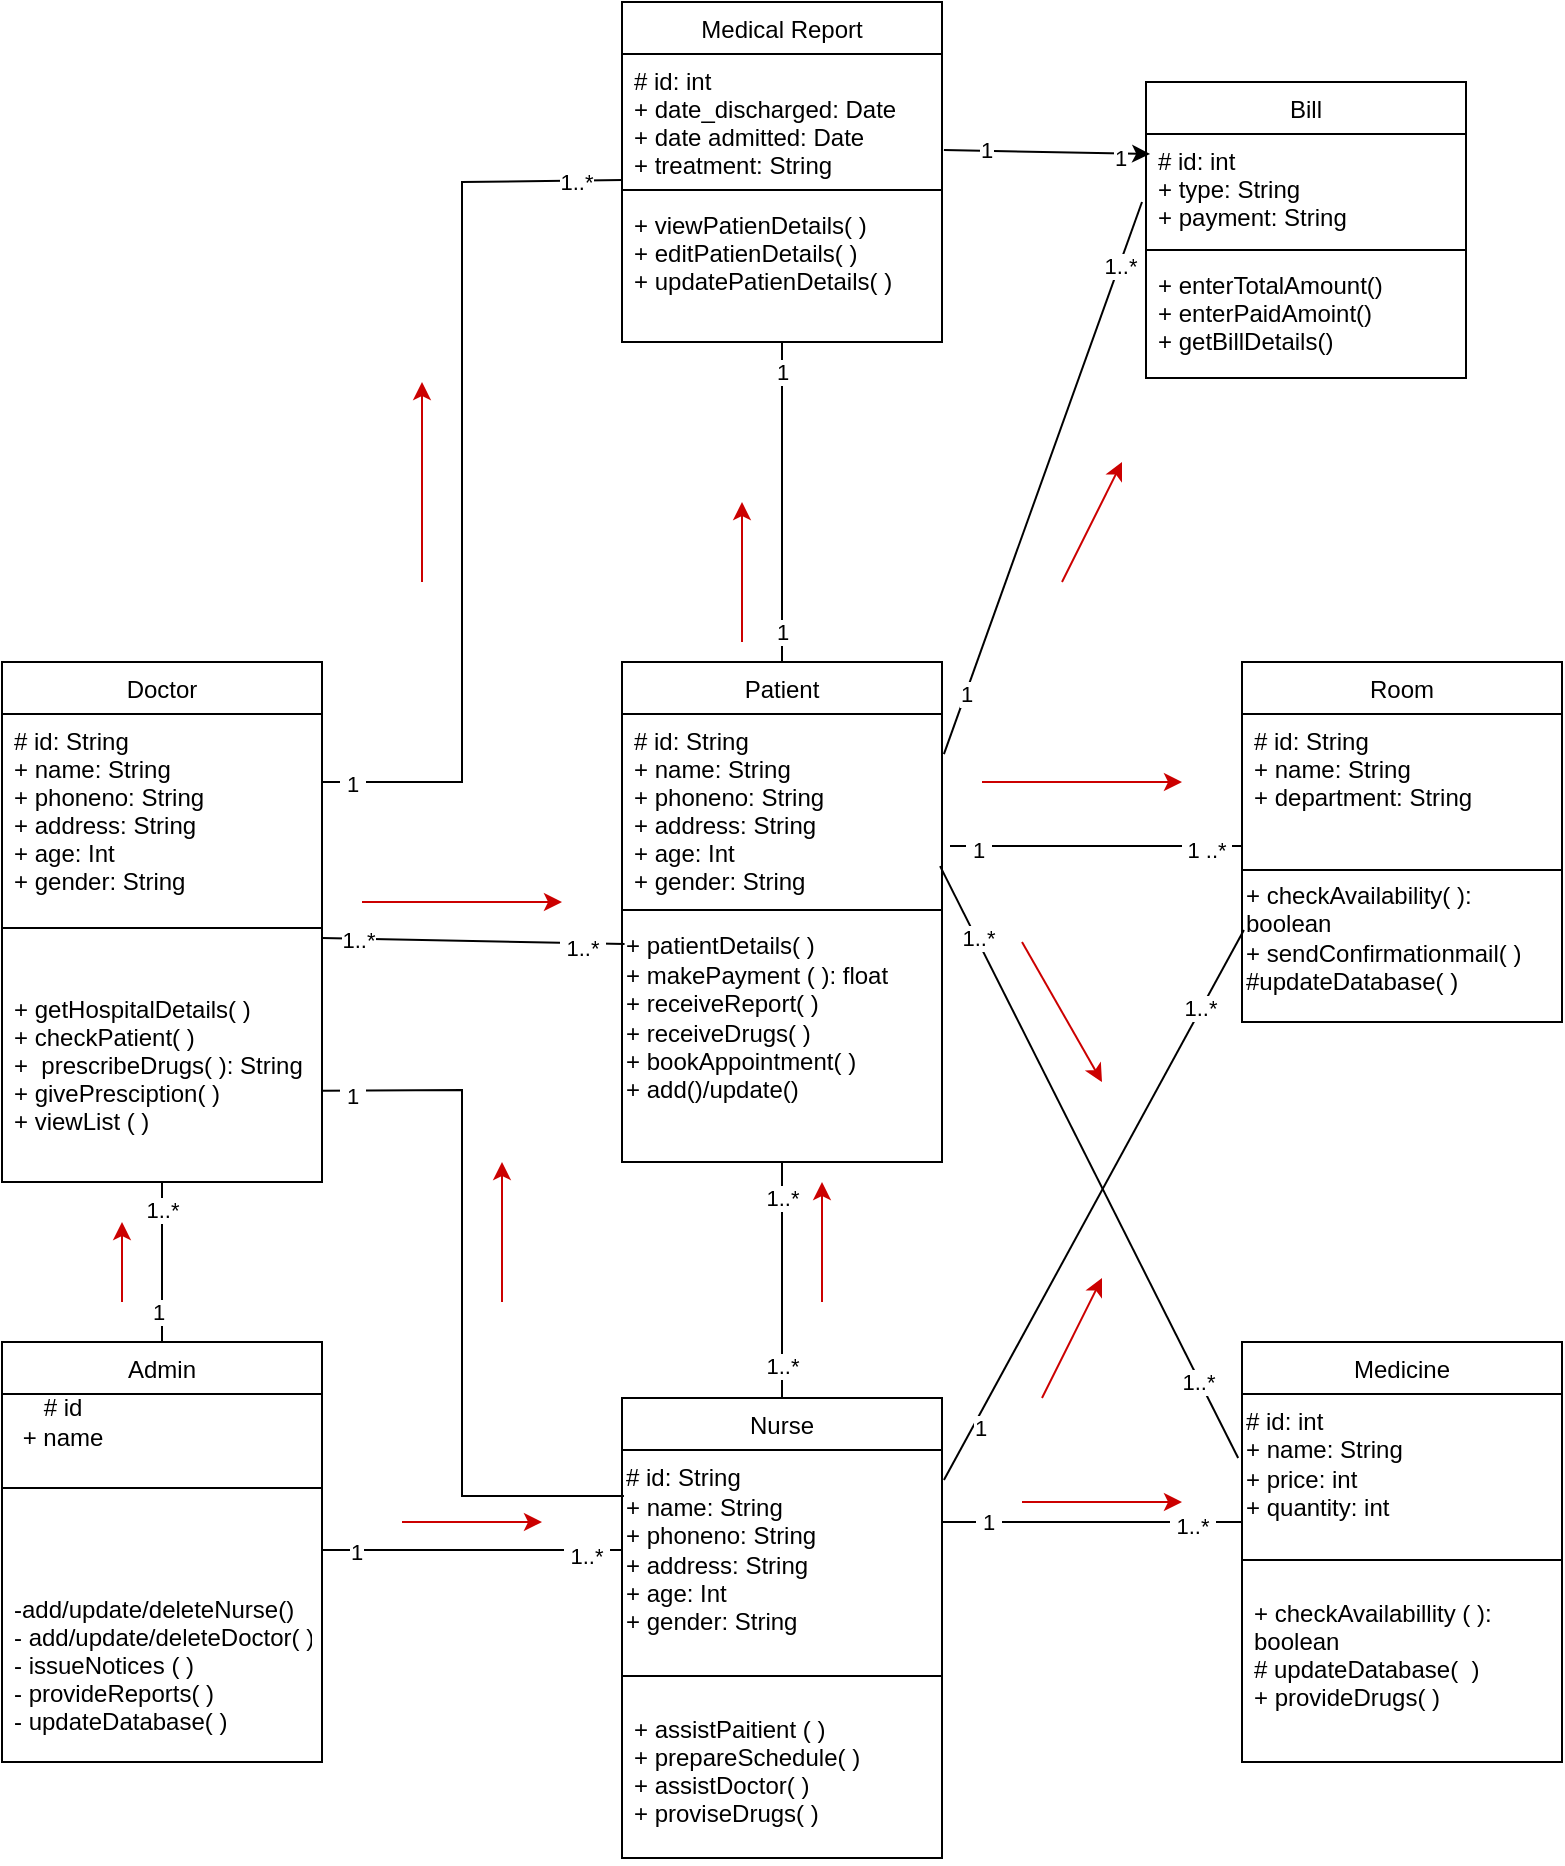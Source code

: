 <mxfile version="20.8.21" type="device"><diagram id="C5RBs43oDa-KdzZeNtuy" name="Page-1"><mxGraphModel dx="1433" dy="707" grid="1" gridSize="10" guides="1" tooltips="1" connect="1" arrows="1" fold="1" page="1" pageScale="1" pageWidth="827" pageHeight="1169" math="0" shadow="0"><root><mxCell id="WIyWlLk6GJQsqaUBKTNV-0"/><mxCell id="WIyWlLk6GJQsqaUBKTNV-1" parent="WIyWlLk6GJQsqaUBKTNV-0"/><mxCell id="zkfFHV4jXpPFQw0GAbJ--0" value="Medical Report" style="swimlane;fontStyle=0;align=center;verticalAlign=top;childLayout=stackLayout;horizontal=1;startSize=26;horizontalStack=0;resizeParent=1;resizeLast=0;collapsible=1;marginBottom=0;rounded=0;shadow=0;strokeWidth=1;" parent="WIyWlLk6GJQsqaUBKTNV-1" vertex="1"><mxGeometry x="360" y="30" width="160" height="170" as="geometry"><mxRectangle x="230" y="140" width="160" height="26" as="alternateBounds"/></mxGeometry></mxCell><mxCell id="zkfFHV4jXpPFQw0GAbJ--1" value="# id: int&#10;+ date_discharged: Date&#10;+ date admitted: Date&#10;+ treatment: String" style="text;align=left;verticalAlign=top;spacingLeft=4;spacingRight=4;overflow=hidden;rotatable=0;points=[[0,0.5],[1,0.5]];portConstraint=eastwest;" parent="zkfFHV4jXpPFQw0GAbJ--0" vertex="1"><mxGeometry y="26" width="160" height="64" as="geometry"/></mxCell><mxCell id="zkfFHV4jXpPFQw0GAbJ--4" value="" style="line;html=1;strokeWidth=1;align=left;verticalAlign=middle;spacingTop=-1;spacingLeft=3;spacingRight=3;rotatable=0;labelPosition=right;points=[];portConstraint=eastwest;" parent="zkfFHV4jXpPFQw0GAbJ--0" vertex="1"><mxGeometry y="90" width="160" height="8" as="geometry"/></mxCell><mxCell id="zkfFHV4jXpPFQw0GAbJ--5" value="+ viewPatienDetails( )&#10;+ editPatienDetails( )&#10;+ updatePatienDetails( )" style="text;align=left;verticalAlign=top;spacingLeft=4;spacingRight=4;overflow=hidden;rotatable=0;points=[[0,0.5],[1,0.5]];portConstraint=eastwest;" parent="zkfFHV4jXpPFQw0GAbJ--0" vertex="1"><mxGeometry y="98" width="160" height="60" as="geometry"/></mxCell><mxCell id="zkfFHV4jXpPFQw0GAbJ--6" value="Doctor" style="swimlane;fontStyle=0;align=center;verticalAlign=top;childLayout=stackLayout;horizontal=1;startSize=26;horizontalStack=0;resizeParent=1;resizeLast=0;collapsible=1;marginBottom=0;rounded=0;shadow=0;strokeWidth=1;" parent="WIyWlLk6GJQsqaUBKTNV-1" vertex="1"><mxGeometry x="50" y="360" width="160" height="260" as="geometry"><mxRectangle x="130" y="380" width="160" height="26" as="alternateBounds"/></mxGeometry></mxCell><mxCell id="zkfFHV4jXpPFQw0GAbJ--7" value="# id: String&#10;+ name: String &#10;+ phoneno: String&#10;+ address: String&#10;+ age: Int&#10;+ gender: String" style="text;align=left;verticalAlign=top;spacingLeft=4;spacingRight=4;overflow=hidden;rotatable=0;points=[[0,0.5],[1,0.5]];portConstraint=eastwest;" parent="zkfFHV4jXpPFQw0GAbJ--6" vertex="1"><mxGeometry y="26" width="160" height="94" as="geometry"/></mxCell><mxCell id="zkfFHV4jXpPFQw0GAbJ--9" value="" style="line;html=1;strokeWidth=1;align=left;verticalAlign=middle;spacingTop=-1;spacingLeft=3;spacingRight=3;rotatable=0;labelPosition=right;points=[];portConstraint=eastwest;" parent="zkfFHV4jXpPFQw0GAbJ--6" vertex="1"><mxGeometry y="120" width="160" height="26" as="geometry"/></mxCell><mxCell id="zkfFHV4jXpPFQw0GAbJ--11" value="&#10;+ getHospitalDetails( )&#10;+ checkPatient( )&#10;+  prescribeDrugs( ): String&#10;+ givePresciption( )&#10;+ viewList ( ) &#10;" style="text;align=left;verticalAlign=top;spacingLeft=4;spacingRight=4;overflow=hidden;rotatable=0;points=[[0,0.5],[1,0.5]];portConstraint=eastwest;" parent="zkfFHV4jXpPFQw0GAbJ--6" vertex="1"><mxGeometry y="146" width="160" height="94" as="geometry"/></mxCell><mxCell id="zkfFHV4jXpPFQw0GAbJ--13" value="Patient" style="swimlane;fontStyle=0;align=center;verticalAlign=top;childLayout=stackLayout;horizontal=1;startSize=26;horizontalStack=0;resizeParent=1;resizeLast=0;collapsible=1;marginBottom=0;rounded=0;shadow=0;strokeWidth=1;" parent="WIyWlLk6GJQsqaUBKTNV-1" vertex="1"><mxGeometry x="360" y="360" width="160" height="250" as="geometry"><mxRectangle x="340" y="380" width="170" height="26" as="alternateBounds"/></mxGeometry></mxCell><mxCell id="zkfFHV4jXpPFQw0GAbJ--14" value="# id: String&#10;+ name: String &#10;+ phoneno: String&#10;+ address: String&#10;+ age: Int&#10;+ gender: String" style="text;align=left;verticalAlign=top;spacingLeft=4;spacingRight=4;overflow=hidden;rotatable=0;points=[[0,0.5],[1,0.5]];portConstraint=eastwest;" parent="zkfFHV4jXpPFQw0GAbJ--13" vertex="1"><mxGeometry y="26" width="160" height="94" as="geometry"/></mxCell><mxCell id="zkfFHV4jXpPFQw0GAbJ--15" value="" style="line;html=1;strokeWidth=1;align=left;verticalAlign=middle;spacingTop=-1;spacingLeft=3;spacingRight=3;rotatable=0;labelPosition=right;points=[];portConstraint=eastwest;" parent="zkfFHV4jXpPFQw0GAbJ--13" vertex="1"><mxGeometry y="120" width="160" height="8" as="geometry"/></mxCell><mxCell id="Yox9DjW_6zRFUAL1QW_q-29" value="+ patientDetails( )&lt;br&gt;+ makePayment ( ): float&lt;br&gt;+ receiveReport( )&lt;br&gt;+ receiveDrugs( )&lt;br&gt;+ bookAppointment( )&lt;br&gt;+ add()/update()" style="text;html=1;align=left;verticalAlign=middle;resizable=0;points=[];autosize=1;strokeColor=none;fillColor=none;" parent="zkfFHV4jXpPFQw0GAbJ--13" vertex="1"><mxGeometry y="128" width="160" height="100" as="geometry"/></mxCell><mxCell id="Yox9DjW_6zRFUAL1QW_q-0" value="Admin" style="swimlane;fontStyle=0;align=center;verticalAlign=top;childLayout=stackLayout;horizontal=1;startSize=26;horizontalStack=0;resizeParent=1;resizeLast=0;collapsible=1;marginBottom=0;rounded=0;shadow=0;strokeWidth=1;" parent="WIyWlLk6GJQsqaUBKTNV-1" vertex="1"><mxGeometry x="50" y="700" width="160" height="210" as="geometry"><mxRectangle x="130" y="380" width="160" height="26" as="alternateBounds"/></mxGeometry></mxCell><mxCell id="Yox9DjW_6zRFUAL1QW_q-2" value="" style="line;html=1;strokeWidth=1;align=left;verticalAlign=middle;spacingTop=-1;spacingLeft=3;spacingRight=3;rotatable=0;labelPosition=right;points=[];portConstraint=eastwest;" parent="Yox9DjW_6zRFUAL1QW_q-0" vertex="1"><mxGeometry y="26" width="160" height="94" as="geometry"/></mxCell><mxCell id="Yox9DjW_6zRFUAL1QW_q-3" value="-add/update/deleteNurse()&#10;- add/update/deleteDoctor( )&#10;- issueNotices ( )&#10;- provideReports( )&#10;- updateDatabase( )" style="text;align=left;verticalAlign=top;spacingLeft=4;spacingRight=4;overflow=hidden;rotatable=0;points=[[0,0.5],[1,0.5]];portConstraint=eastwest;" parent="Yox9DjW_6zRFUAL1QW_q-0" vertex="1"><mxGeometry y="120" width="160" height="90" as="geometry"/></mxCell><mxCell id="Yox9DjW_6zRFUAL1QW_q-5" value="" style="endArrow=none;html=1;rounded=0;entryX=0.5;entryY=1;entryDx=0;entryDy=0;exitX=0.5;exitY=0;exitDx=0;exitDy=0;" parent="WIyWlLk6GJQsqaUBKTNV-1" source="Yox9DjW_6zRFUAL1QW_q-0" target="zkfFHV4jXpPFQw0GAbJ--6" edge="1"><mxGeometry width="50" height="50" relative="1" as="geometry"><mxPoint x="200" y="690" as="sourcePoint"/><mxPoint x="220" y="630" as="targetPoint"/></mxGeometry></mxCell><mxCell id="LZHQpH6owTR6EA5wWisW-12" value="1" style="edgeLabel;html=1;align=center;verticalAlign=middle;resizable=0;points=[];" vertex="1" connectable="0" parent="Yox9DjW_6zRFUAL1QW_q-5"><mxGeometry x="-0.625" y="2" relative="1" as="geometry"><mxPoint as="offset"/></mxGeometry></mxCell><mxCell id="LZHQpH6owTR6EA5wWisW-13" value="1..*" style="edgeLabel;html=1;align=center;verticalAlign=middle;resizable=0;points=[];" vertex="1" connectable="0" parent="Yox9DjW_6zRFUAL1QW_q-5"><mxGeometry x="0.65" relative="1" as="geometry"><mxPoint as="offset"/></mxGeometry></mxCell><mxCell id="Yox9DjW_6zRFUAL1QW_q-8" value="Nurse" style="swimlane;fontStyle=0;align=center;verticalAlign=top;childLayout=stackLayout;horizontal=1;startSize=26;horizontalStack=0;resizeParent=1;resizeLast=0;collapsible=1;marginBottom=0;rounded=0;shadow=0;strokeWidth=1;" parent="WIyWlLk6GJQsqaUBKTNV-1" vertex="1"><mxGeometry x="360" y="728" width="160" height="230" as="geometry"><mxRectangle x="130" y="380" width="160" height="26" as="alternateBounds"/></mxGeometry></mxCell><mxCell id="Yox9DjW_6zRFUAL1QW_q-12" value="# id: String&lt;br style=&quot;border-color: var(--border-color); padding: 0px; margin: 0px;&quot;&gt;+ name: String&amp;nbsp;&lt;br style=&quot;border-color: var(--border-color); padding: 0px; margin: 0px;&quot;&gt;+ phoneno: String&lt;br style=&quot;border-color: var(--border-color); padding: 0px; margin: 0px;&quot;&gt;+ address: String&lt;br style=&quot;border-color: var(--border-color); padding: 0px; margin: 0px;&quot;&gt;+ age: Int&lt;br style=&quot;border-color: var(--border-color); padding: 0px; margin: 0px;&quot;&gt;+ gender: String" style="text;html=1;align=left;verticalAlign=middle;resizable=0;points=[];autosize=1;strokeColor=none;fillColor=none;" parent="Yox9DjW_6zRFUAL1QW_q-8" vertex="1"><mxGeometry y="26" width="160" height="100" as="geometry"/></mxCell><mxCell id="Yox9DjW_6zRFUAL1QW_q-9" value="" style="line;html=1;strokeWidth=1;align=left;verticalAlign=middle;spacingTop=-1;spacingLeft=3;spacingRight=3;rotatable=0;labelPosition=right;points=[];portConstraint=eastwest;" parent="Yox9DjW_6zRFUAL1QW_q-8" vertex="1"><mxGeometry y="126" width="160" height="26" as="geometry"/></mxCell><mxCell id="Yox9DjW_6zRFUAL1QW_q-10" value="+ assistPaitient ( )&#10;+ prepareSchedule( )&#10;+ assistDoctor( )&#10;+ proviseDrugs( )" style="text;align=left;verticalAlign=top;spacingLeft=4;spacingRight=4;overflow=hidden;rotatable=0;points=[[0,0.5],[1,0.5]];portConstraint=eastwest;" parent="Yox9DjW_6zRFUAL1QW_q-8" vertex="1"><mxGeometry y="152" width="160" height="78" as="geometry"/></mxCell><mxCell id="Yox9DjW_6zRFUAL1QW_q-21" value="" style="endArrow=none;html=1;rounded=0;" parent="WIyWlLk6GJQsqaUBKTNV-1" edge="1"><mxGeometry width="50" height="50" relative="1" as="geometry"><mxPoint x="210" y="804" as="sourcePoint"/><mxPoint x="360" y="804" as="targetPoint"/></mxGeometry></mxCell><mxCell id="Yox9DjW_6zRFUAL1QW_q-22" value="1" style="edgeLabel;html=1;align=center;verticalAlign=middle;resizable=0;points=[];" parent="Yox9DjW_6zRFUAL1QW_q-21" vertex="1" connectable="0"><mxGeometry x="-0.782" y="-1" relative="1" as="geometry"><mxPoint as="offset"/></mxGeometry></mxCell><mxCell id="Yox9DjW_6zRFUAL1QW_q-24" value="Medicine" style="swimlane;fontStyle=0;align=center;verticalAlign=top;childLayout=stackLayout;horizontal=1;startSize=26;horizontalStack=0;resizeParent=1;resizeLast=0;collapsible=1;marginBottom=0;rounded=0;shadow=0;strokeWidth=1;" parent="WIyWlLk6GJQsqaUBKTNV-1" vertex="1"><mxGeometry x="670" y="700" width="160" height="210" as="geometry"><mxRectangle x="130" y="380" width="160" height="26" as="alternateBounds"/></mxGeometry></mxCell><mxCell id="Yox9DjW_6zRFUAL1QW_q-25" value="# id: int&lt;br&gt;+ name: String&lt;br&gt;+ price: int&lt;br&gt;+ quantity: int" style="text;html=1;align=left;verticalAlign=middle;resizable=0;points=[];autosize=1;strokeColor=none;fillColor=none;" parent="Yox9DjW_6zRFUAL1QW_q-24" vertex="1"><mxGeometry y="26" width="160" height="70" as="geometry"/></mxCell><mxCell id="Yox9DjW_6zRFUAL1QW_q-26" value="" style="line;html=1;strokeWidth=1;align=left;verticalAlign=middle;spacingTop=-1;spacingLeft=3;spacingRight=3;rotatable=0;labelPosition=right;points=[];portConstraint=eastwest;" parent="Yox9DjW_6zRFUAL1QW_q-24" vertex="1"><mxGeometry y="96" width="160" height="26" as="geometry"/></mxCell><mxCell id="Yox9DjW_6zRFUAL1QW_q-27" value="+ checkAvailabillity ( ): &#10;boolean&#10;# updateDatabase(  )&#10;+ provideDrugs( )" style="text;align=left;verticalAlign=top;spacingLeft=4;spacingRight=4;overflow=hidden;rotatable=0;points=[[0,0.5],[1,0.5]];portConstraint=eastwest;" parent="Yox9DjW_6zRFUAL1QW_q-24" vertex="1"><mxGeometry y="122" width="160" height="78" as="geometry"/></mxCell><mxCell id="Yox9DjW_6zRFUAL1QW_q-31" value="" style="endArrow=none;html=1;rounded=0;entryX=0.008;entryY=0.13;entryDx=0;entryDy=0;entryPerimeter=0;" parent="WIyWlLk6GJQsqaUBKTNV-1" target="Yox9DjW_6zRFUAL1QW_q-29" edge="1"><mxGeometry width="50" height="50" relative="1" as="geometry"><mxPoint x="210" y="498" as="sourcePoint"/><mxPoint x="440" y="380" as="targetPoint"/></mxGeometry></mxCell><mxCell id="Yox9DjW_6zRFUAL1QW_q-33" value="&amp;nbsp;1..*&amp;nbsp;" style="edgeLabel;html=1;align=center;verticalAlign=middle;resizable=0;points=[];" parent="Yox9DjW_6zRFUAL1QW_q-31" vertex="1" connectable="0"><mxGeometry x="0.731" y="-2" relative="1" as="geometry"><mxPoint x="-1" as="offset"/></mxGeometry></mxCell><mxCell id="LZHQpH6owTR6EA5wWisW-11" value="1..*" style="edgeLabel;html=1;align=center;verticalAlign=middle;resizable=0;points=[];" vertex="1" connectable="0" parent="Yox9DjW_6zRFUAL1QW_q-31"><mxGeometry x="-0.762" relative="1" as="geometry"><mxPoint as="offset"/></mxGeometry></mxCell><mxCell id="Yox9DjW_6zRFUAL1QW_q-35" value="Room" style="swimlane;fontStyle=0;align=center;verticalAlign=top;childLayout=stackLayout;horizontal=1;startSize=26;horizontalStack=0;resizeParent=1;resizeLast=0;collapsible=1;marginBottom=0;rounded=0;shadow=0;strokeWidth=1;" parent="WIyWlLk6GJQsqaUBKTNV-1" vertex="1"><mxGeometry x="670" y="360" width="160" height="180" as="geometry"><mxRectangle x="340" y="380" width="170" height="26" as="alternateBounds"/></mxGeometry></mxCell><mxCell id="Yox9DjW_6zRFUAL1QW_q-36" value="# id: String&#10;+ name: String&#10;+ department: String" style="text;align=left;verticalAlign=top;spacingLeft=4;spacingRight=4;overflow=hidden;rotatable=0;points=[[0,0.5],[1,0.5]];portConstraint=eastwest;" parent="Yox9DjW_6zRFUAL1QW_q-35" vertex="1"><mxGeometry y="26" width="160" height="74" as="geometry"/></mxCell><mxCell id="Yox9DjW_6zRFUAL1QW_q-37" value="" style="line;html=1;strokeWidth=1;align=left;verticalAlign=middle;spacingTop=-1;spacingLeft=3;spacingRight=3;rotatable=0;labelPosition=right;points=[];portConstraint=eastwest;" parent="Yox9DjW_6zRFUAL1QW_q-35" vertex="1"><mxGeometry y="100" width="160" height="8" as="geometry"/></mxCell><mxCell id="Yox9DjW_6zRFUAL1QW_q-38" value="+ checkAvailability( ):&amp;nbsp;&lt;br&gt;boolean&lt;br&gt;+ sendConfirmationmail( )&lt;br&gt;#updateDatabase( )&lt;br&gt;" style="text;html=1;align=left;verticalAlign=middle;resizable=0;points=[];autosize=1;strokeColor=none;fillColor=none;" parent="Yox9DjW_6zRFUAL1QW_q-35" vertex="1"><mxGeometry y="108" width="160" height="60" as="geometry"/></mxCell><mxCell id="Yox9DjW_6zRFUAL1QW_q-40" value="" style="endArrow=none;html=1;rounded=0;" parent="WIyWlLk6GJQsqaUBKTNV-1" edge="1"><mxGeometry width="50" height="50" relative="1" as="geometry"><mxPoint x="520" y="790" as="sourcePoint"/><mxPoint x="670" y="790" as="targetPoint"/></mxGeometry></mxCell><mxCell id="Yox9DjW_6zRFUAL1QW_q-41" value="&amp;nbsp;1&amp;nbsp;" style="edgeLabel;html=1;align=center;verticalAlign=middle;resizable=0;points=[];" parent="Yox9DjW_6zRFUAL1QW_q-40" vertex="1" connectable="0"><mxGeometry x="-0.699" y="-2" relative="1" as="geometry"><mxPoint y="-2" as="offset"/></mxGeometry></mxCell><mxCell id="Yox9DjW_6zRFUAL1QW_q-42" value="&amp;nbsp;1..*&amp;nbsp;" style="edgeLabel;html=1;align=center;verticalAlign=middle;resizable=0;points=[];" parent="Yox9DjW_6zRFUAL1QW_q-40" vertex="1" connectable="0"><mxGeometry x="0.661" y="-2" relative="1" as="geometry"><mxPoint as="offset"/></mxGeometry></mxCell><mxCell id="Yox9DjW_6zRFUAL1QW_q-44" value="" style="endArrow=none;html=1;rounded=0;entryX=0.002;entryY=0.985;entryDx=0;entryDy=0;entryPerimeter=0;" parent="WIyWlLk6GJQsqaUBKTNV-1" target="zkfFHV4jXpPFQw0GAbJ--1" edge="1"><mxGeometry width="50" height="50" relative="1" as="geometry"><mxPoint x="210" y="420" as="sourcePoint"/><mxPoint x="440" y="180" as="targetPoint"/><Array as="points"><mxPoint x="280" y="420"/><mxPoint x="280" y="120"/></Array></mxGeometry></mxCell><mxCell id="Yox9DjW_6zRFUAL1QW_q-45" value="1..*" style="edgeLabel;html=1;align=center;verticalAlign=middle;resizable=0;points=[];" parent="Yox9DjW_6zRFUAL1QW_q-44" vertex="1" connectable="0"><mxGeometry x="0.889" relative="1" as="geometry"><mxPoint x="1" as="offset"/></mxGeometry></mxCell><mxCell id="Yox9DjW_6zRFUAL1QW_q-46" value="&amp;nbsp;1&amp;nbsp;" style="edgeLabel;html=1;align=center;verticalAlign=middle;resizable=0;points=[];" parent="Yox9DjW_6zRFUAL1QW_q-44" vertex="1" connectable="0"><mxGeometry x="-0.933" y="-1" relative="1" as="geometry"><mxPoint as="offset"/></mxGeometry></mxCell><mxCell id="Yox9DjW_6zRFUAL1QW_q-48" value="" style="endArrow=none;html=1;rounded=0;exitX=0.5;exitY=0;exitDx=0;exitDy=0;entryX=0.5;entryY=1;entryDx=0;entryDy=0;" parent="WIyWlLk6GJQsqaUBKTNV-1" source="zkfFHV4jXpPFQw0GAbJ--13" edge="1" target="zkfFHV4jXpPFQw0GAbJ--0"><mxGeometry width="50" height="50" relative="1" as="geometry"><mxPoint x="390" y="230" as="sourcePoint"/><mxPoint x="440" y="250" as="targetPoint"/></mxGeometry></mxCell><mxCell id="LZHQpH6owTR6EA5wWisW-14" value="1" style="edgeLabel;html=1;align=center;verticalAlign=middle;resizable=0;points=[];" vertex="1" connectable="0" parent="Yox9DjW_6zRFUAL1QW_q-48"><mxGeometry x="-0.812" relative="1" as="geometry"><mxPoint as="offset"/></mxGeometry></mxCell><mxCell id="LZHQpH6owTR6EA5wWisW-15" value="1" style="edgeLabel;html=1;align=center;verticalAlign=middle;resizable=0;points=[];" vertex="1" connectable="0" parent="Yox9DjW_6zRFUAL1QW_q-48"><mxGeometry x="0.812" relative="1" as="geometry"><mxPoint as="offset"/></mxGeometry></mxCell><mxCell id="Yox9DjW_6zRFUAL1QW_q-52" value="" style="endArrow=none;html=1;rounded=0;exitX=1.025;exitY=0.702;exitDx=0;exitDy=0;exitPerimeter=0;" parent="WIyWlLk6GJQsqaUBKTNV-1" edge="1" source="zkfFHV4jXpPFQw0GAbJ--14"><mxGeometry width="50" height="50" relative="1" as="geometry"><mxPoint x="520" y="470" as="sourcePoint"/><mxPoint x="670" y="452" as="targetPoint"/><Array as="points"><mxPoint x="600" y="452"/></Array></mxGeometry></mxCell><mxCell id="Yox9DjW_6zRFUAL1QW_q-54" value="&amp;nbsp;1&amp;nbsp;" style="edgeLabel;html=1;align=center;verticalAlign=middle;resizable=0;points=[];" parent="Yox9DjW_6zRFUAL1QW_q-52" vertex="1" connectable="0"><mxGeometry x="-0.805" y="-2" relative="1" as="geometry"><mxPoint as="offset"/></mxGeometry></mxCell><mxCell id="Yox9DjW_6zRFUAL1QW_q-55" value="&amp;nbsp;1 ..*&amp;nbsp;" style="edgeLabel;html=1;align=center;verticalAlign=middle;resizable=0;points=[];" parent="Yox9DjW_6zRFUAL1QW_q-52" vertex="1" connectable="0"><mxGeometry x="0.755" y="-2" relative="1" as="geometry"><mxPoint as="offset"/></mxGeometry></mxCell><mxCell id="Yox9DjW_6zRFUAL1QW_q-57" value="" style="endArrow=none;html=1;rounded=0;entryX=0.5;entryY=1;entryDx=0;entryDy=0;exitX=0.5;exitY=0;exitDx=0;exitDy=0;" parent="WIyWlLk6GJQsqaUBKTNV-1" source="Yox9DjW_6zRFUAL1QW_q-8" target="zkfFHV4jXpPFQw0GAbJ--13" edge="1"><mxGeometry width="50" height="50" relative="1" as="geometry"><mxPoint x="390" y="690" as="sourcePoint"/><mxPoint x="440" y="640" as="targetPoint"/></mxGeometry></mxCell><mxCell id="Yox9DjW_6zRFUAL1QW_q-58" value="1..*" style="edgeLabel;html=1;align=center;verticalAlign=middle;resizable=0;points=[];" parent="Yox9DjW_6zRFUAL1QW_q-57" vertex="1" connectable="0"><mxGeometry x="0.695" relative="1" as="geometry"><mxPoint as="offset"/></mxGeometry></mxCell><mxCell id="Yox9DjW_6zRFUAL1QW_q-60" value="1..*" style="edgeLabel;html=1;align=center;verticalAlign=middle;resizable=0;points=[];" parent="Yox9DjW_6zRFUAL1QW_q-57" vertex="1" connectable="0"><mxGeometry x="-0.724" relative="1" as="geometry"><mxPoint as="offset"/></mxGeometry></mxCell><mxCell id="Yox9DjW_6zRFUAL1QW_q-62" value="" style="endArrow=none;html=1;rounded=0;exitX=1;exitY=0.728;exitDx=0;exitDy=0;exitPerimeter=0;entryX=0.006;entryY=0.23;entryDx=0;entryDy=0;entryPerimeter=0;" parent="WIyWlLk6GJQsqaUBKTNV-1" source="zkfFHV4jXpPFQw0GAbJ--11" edge="1" target="Yox9DjW_6zRFUAL1QW_q-12"><mxGeometry width="50" height="50" relative="1" as="geometry"><mxPoint x="390" y="590" as="sourcePoint"/><mxPoint x="360" y="760" as="targetPoint"/><Array as="points"><mxPoint x="280" y="574"/><mxPoint x="280" y="777"/></Array></mxGeometry></mxCell><mxCell id="Yox9DjW_6zRFUAL1QW_q-63" value="&amp;nbsp;1&amp;nbsp;" style="edgeLabel;html=1;align=center;verticalAlign=middle;resizable=0;points=[];" parent="Yox9DjW_6zRFUAL1QW_q-62" vertex="1" connectable="0"><mxGeometry x="-0.854" y="-2" relative="1" as="geometry"><mxPoint x="-11" as="offset"/></mxGeometry></mxCell><mxCell id="Yox9DjW_6zRFUAL1QW_q-64" value="&amp;nbsp;1..*&amp;nbsp;" style="edgeLabel;html=1;align=center;verticalAlign=middle;resizable=0;points=[];" parent="Yox9DjW_6zRFUAL1QW_q-62" vertex="1" connectable="0"><mxGeometry x="0.89" y="-2" relative="1" as="geometry"><mxPoint y="28" as="offset"/></mxGeometry></mxCell><mxCell id="Yox9DjW_6zRFUAL1QW_q-66" value="" style="endArrow=classic;html=1;rounded=0;strokeColor=#CC0000;" parent="WIyWlLk6GJQsqaUBKTNV-1" edge="1"><mxGeometry width="50" height="50" relative="1" as="geometry"><mxPoint x="300" y="680" as="sourcePoint"/><mxPoint x="300" y="610" as="targetPoint"/></mxGeometry></mxCell><mxCell id="Yox9DjW_6zRFUAL1QW_q-67" value="" style="endArrow=classic;html=1;rounded=0;strokeColor=#CC0000;" parent="WIyWlLk6GJQsqaUBKTNV-1" edge="1"><mxGeometry width="50" height="50" relative="1" as="geometry"><mxPoint x="110" y="680" as="sourcePoint"/><mxPoint x="110" y="640" as="targetPoint"/></mxGeometry></mxCell><mxCell id="Yox9DjW_6zRFUAL1QW_q-68" value="" style="endArrow=classic;html=1;rounded=0;strokeColor=#CC0000;" parent="WIyWlLk6GJQsqaUBKTNV-1" edge="1"><mxGeometry width="50" height="50" relative="1" as="geometry"><mxPoint x="250" y="790" as="sourcePoint"/><mxPoint x="320" y="790" as="targetPoint"/></mxGeometry></mxCell><mxCell id="Yox9DjW_6zRFUAL1QW_q-69" value="" style="endArrow=classic;html=1;rounded=0;strokeColor=#CC0000;" parent="WIyWlLk6GJQsqaUBKTNV-1" edge="1"><mxGeometry width="50" height="50" relative="1" as="geometry"><mxPoint x="560" y="780" as="sourcePoint"/><mxPoint x="640" y="780" as="targetPoint"/></mxGeometry></mxCell><mxCell id="Yox9DjW_6zRFUAL1QW_q-70" value="" style="endArrow=classic;html=1;rounded=0;strokeColor=#CC0000;" parent="WIyWlLk6GJQsqaUBKTNV-1" edge="1"><mxGeometry width="50" height="50" relative="1" as="geometry"><mxPoint x="460" y="680" as="sourcePoint"/><mxPoint x="460" y="620" as="targetPoint"/></mxGeometry></mxCell><mxCell id="Yox9DjW_6zRFUAL1QW_q-71" value="" style="endArrow=classic;html=1;rounded=0;strokeColor=#CC0000;" parent="WIyWlLk6GJQsqaUBKTNV-1" edge="1"><mxGeometry width="50" height="50" relative="1" as="geometry"><mxPoint x="540" y="420" as="sourcePoint"/><mxPoint x="640" y="420" as="targetPoint"/></mxGeometry></mxCell><mxCell id="Yox9DjW_6zRFUAL1QW_q-72" value="" style="endArrow=classic;html=1;rounded=0;strokeColor=#CC0000;" parent="WIyWlLk6GJQsqaUBKTNV-1" edge="1"><mxGeometry width="50" height="50" relative="1" as="geometry"><mxPoint x="230" y="480" as="sourcePoint"/><mxPoint x="330" y="480" as="targetPoint"/></mxGeometry></mxCell><mxCell id="Yox9DjW_6zRFUAL1QW_q-73" value="" style="endArrow=classic;html=1;rounded=0;strokeColor=#CC0000;" parent="WIyWlLk6GJQsqaUBKTNV-1" edge="1"><mxGeometry width="50" height="50" relative="1" as="geometry"><mxPoint x="260" y="320" as="sourcePoint"/><mxPoint x="260" y="220" as="targetPoint"/></mxGeometry></mxCell><mxCell id="Yox9DjW_6zRFUAL1QW_q-74" value="" style="endArrow=classic;html=1;rounded=0;strokeColor=#CC0000;" parent="WIyWlLk6GJQsqaUBKTNV-1" edge="1"><mxGeometry width="50" height="50" relative="1" as="geometry"><mxPoint x="420" y="350" as="sourcePoint"/><mxPoint x="420" y="280" as="targetPoint"/></mxGeometry></mxCell><mxCell id="LZHQpH6owTR6EA5wWisW-1" value="# id&lt;br&gt;+ name" style="text;html=1;align=center;verticalAlign=middle;resizable=0;points=[];autosize=1;strokeColor=none;fillColor=none;" vertex="1" parent="WIyWlLk6GJQsqaUBKTNV-1"><mxGeometry x="50" y="720" width="60" height="40" as="geometry"/></mxCell><mxCell id="LZHQpH6owTR6EA5wWisW-3" value="Bill" style="swimlane;fontStyle=0;align=center;verticalAlign=top;childLayout=stackLayout;horizontal=1;startSize=26;horizontalStack=0;resizeParent=1;resizeLast=0;collapsible=1;marginBottom=0;rounded=0;shadow=0;strokeWidth=1;" vertex="1" parent="WIyWlLk6GJQsqaUBKTNV-1"><mxGeometry x="622" y="70" width="160" height="148" as="geometry"><mxRectangle x="230" y="140" width="160" height="26" as="alternateBounds"/></mxGeometry></mxCell><mxCell id="LZHQpH6owTR6EA5wWisW-4" value="# id: int&#10;+ type: String&#10;+ payment: String" style="text;align=left;verticalAlign=top;spacingLeft=4;spacingRight=4;overflow=hidden;rotatable=0;points=[[0,0.5],[1,0.5]];portConstraint=eastwest;" vertex="1" parent="LZHQpH6owTR6EA5wWisW-3"><mxGeometry y="26" width="160" height="54" as="geometry"/></mxCell><mxCell id="LZHQpH6owTR6EA5wWisW-5" value="" style="line;html=1;strokeWidth=1;align=left;verticalAlign=middle;spacingTop=-1;spacingLeft=3;spacingRight=3;rotatable=0;labelPosition=right;points=[];portConstraint=eastwest;" vertex="1" parent="LZHQpH6owTR6EA5wWisW-3"><mxGeometry y="80" width="160" height="8" as="geometry"/></mxCell><mxCell id="LZHQpH6owTR6EA5wWisW-6" value="+ enterTotalAmount()&#10;+ enterPaidAmoint()&#10;+ getBillDetails()" style="text;align=left;verticalAlign=top;spacingLeft=4;spacingRight=4;overflow=hidden;rotatable=0;points=[[0,0.5],[1,0.5]];portConstraint=eastwest;" vertex="1" parent="LZHQpH6owTR6EA5wWisW-3"><mxGeometry y="88" width="160" height="60" as="geometry"/></mxCell><mxCell id="LZHQpH6owTR6EA5wWisW-10" value="" style="endArrow=none;html=1;rounded=0;exitX=1.006;exitY=0.213;exitDx=0;exitDy=0;exitPerimeter=0;" edge="1" parent="WIyWlLk6GJQsqaUBKTNV-1" source="zkfFHV4jXpPFQw0GAbJ--14"><mxGeometry width="50" height="50" relative="1" as="geometry"><mxPoint x="700" y="420" as="sourcePoint"/><mxPoint x="620" y="130" as="targetPoint"/></mxGeometry></mxCell><mxCell id="LZHQpH6owTR6EA5wWisW-18" value="1" style="edgeLabel;html=1;align=center;verticalAlign=middle;resizable=0;points=[];" vertex="1" connectable="0" parent="LZHQpH6owTR6EA5wWisW-10"><mxGeometry x="-0.782" relative="1" as="geometry"><mxPoint as="offset"/></mxGeometry></mxCell><mxCell id="LZHQpH6owTR6EA5wWisW-19" value="1..*" style="edgeLabel;html=1;align=center;verticalAlign=middle;resizable=0;points=[];" vertex="1" connectable="0" parent="LZHQpH6owTR6EA5wWisW-10"><mxGeometry x="0.767" relative="1" as="geometry"><mxPoint as="offset"/></mxGeometry></mxCell><mxCell id="LZHQpH6owTR6EA5wWisW-17" value="" style="endArrow=classic;html=1;rounded=0;strokeColor=#CC0000;" edge="1" parent="WIyWlLk6GJQsqaUBKTNV-1"><mxGeometry width="50" height="50" relative="1" as="geometry"><mxPoint x="580" y="320" as="sourcePoint"/><mxPoint x="610" y="260" as="targetPoint"/></mxGeometry></mxCell><mxCell id="LZHQpH6owTR6EA5wWisW-21" value="" style="endArrow=none;html=1;rounded=0;exitX=1.006;exitY=0.15;exitDx=0;exitDy=0;exitPerimeter=0;entryX=0.006;entryY=0.433;entryDx=0;entryDy=0;entryPerimeter=0;" edge="1" parent="WIyWlLk6GJQsqaUBKTNV-1" source="Yox9DjW_6zRFUAL1QW_q-12" target="Yox9DjW_6zRFUAL1QW_q-38"><mxGeometry width="50" height="50" relative="1" as="geometry"><mxPoint x="700" y="420" as="sourcePoint"/><mxPoint x="750" y="370" as="targetPoint"/></mxGeometry></mxCell><mxCell id="LZHQpH6owTR6EA5wWisW-22" value="1" style="edgeLabel;html=1;align=center;verticalAlign=middle;resizable=0;points=[];" vertex="1" connectable="0" parent="LZHQpH6owTR6EA5wWisW-21"><mxGeometry x="-0.799" y="-3" relative="1" as="geometry"><mxPoint as="offset"/></mxGeometry></mxCell><mxCell id="LZHQpH6owTR6EA5wWisW-24" value="1..*" style="edgeLabel;html=1;align=center;verticalAlign=middle;resizable=0;points=[];" vertex="1" connectable="0" parent="LZHQpH6owTR6EA5wWisW-21"><mxGeometry x="0.711" y="1" relative="1" as="geometry"><mxPoint as="offset"/></mxGeometry></mxCell><mxCell id="LZHQpH6owTR6EA5wWisW-25" value="" style="endArrow=classic;html=1;rounded=0;strokeColor=#CC0000;" edge="1" parent="WIyWlLk6GJQsqaUBKTNV-1"><mxGeometry width="50" height="50" relative="1" as="geometry"><mxPoint x="570" y="728" as="sourcePoint"/><mxPoint x="600" y="668" as="targetPoint"/></mxGeometry></mxCell><mxCell id="LZHQpH6owTR6EA5wWisW-29" value="" style="endArrow=none;html=1;rounded=0;entryX=-0.012;entryY=0.457;entryDx=0;entryDy=0;entryPerimeter=0;exitX=0.994;exitY=0.809;exitDx=0;exitDy=0;exitPerimeter=0;" edge="1" parent="WIyWlLk6GJQsqaUBKTNV-1" source="zkfFHV4jXpPFQw0GAbJ--14" target="Yox9DjW_6zRFUAL1QW_q-25"><mxGeometry width="50" height="50" relative="1" as="geometry"><mxPoint x="700" y="620" as="sourcePoint"/><mxPoint x="750" y="570" as="targetPoint"/></mxGeometry></mxCell><mxCell id="LZHQpH6owTR6EA5wWisW-30" value="1..*" style="edgeLabel;html=1;align=center;verticalAlign=middle;resizable=0;points=[];" vertex="1" connectable="0" parent="LZHQpH6owTR6EA5wWisW-29"><mxGeometry x="-0.76" y="1" relative="1" as="geometry"><mxPoint as="offset"/></mxGeometry></mxCell><mxCell id="LZHQpH6owTR6EA5wWisW-31" value="1..*" style="edgeLabel;html=1;align=center;verticalAlign=middle;resizable=0;points=[];" vertex="1" connectable="0" parent="LZHQpH6owTR6EA5wWisW-29"><mxGeometry x="0.741" y="-1" relative="1" as="geometry"><mxPoint as="offset"/></mxGeometry></mxCell><mxCell id="LZHQpH6owTR6EA5wWisW-33" value="" style="endArrow=classic;html=1;rounded=0;strokeColor=#CC0000;" edge="1" parent="WIyWlLk6GJQsqaUBKTNV-1"><mxGeometry width="50" height="50" relative="1" as="geometry"><mxPoint x="560" y="500" as="sourcePoint"/><mxPoint x="600" y="570" as="targetPoint"/></mxGeometry></mxCell><mxCell id="LZHQpH6owTR6EA5wWisW-34" value="" style="endArrow=classic;html=1;rounded=0;exitX=1.006;exitY=0.75;exitDx=0;exitDy=0;exitPerimeter=0;entryX=0.013;entryY=0.185;entryDx=0;entryDy=0;entryPerimeter=0;" edge="1" parent="WIyWlLk6GJQsqaUBKTNV-1" source="zkfFHV4jXpPFQw0GAbJ--1" target="LZHQpH6owTR6EA5wWisW-4"><mxGeometry width="50" height="50" relative="1" as="geometry"><mxPoint x="700" y="320" as="sourcePoint"/><mxPoint x="750" y="270" as="targetPoint"/></mxGeometry></mxCell><mxCell id="LZHQpH6owTR6EA5wWisW-35" value="1" style="edgeLabel;html=1;align=center;verticalAlign=middle;resizable=0;points=[];" vertex="1" connectable="0" parent="LZHQpH6owTR6EA5wWisW-34"><mxGeometry x="-0.593" y="1" relative="1" as="geometry"><mxPoint as="offset"/></mxGeometry></mxCell><mxCell id="LZHQpH6owTR6EA5wWisW-36" value="1" style="edgeLabel;html=1;align=center;verticalAlign=middle;resizable=0;points=[];" vertex="1" connectable="0" parent="LZHQpH6owTR6EA5wWisW-34"><mxGeometry x="0.708" y="-2" relative="1" as="geometry"><mxPoint as="offset"/></mxGeometry></mxCell></root></mxGraphModel></diagram></mxfile>